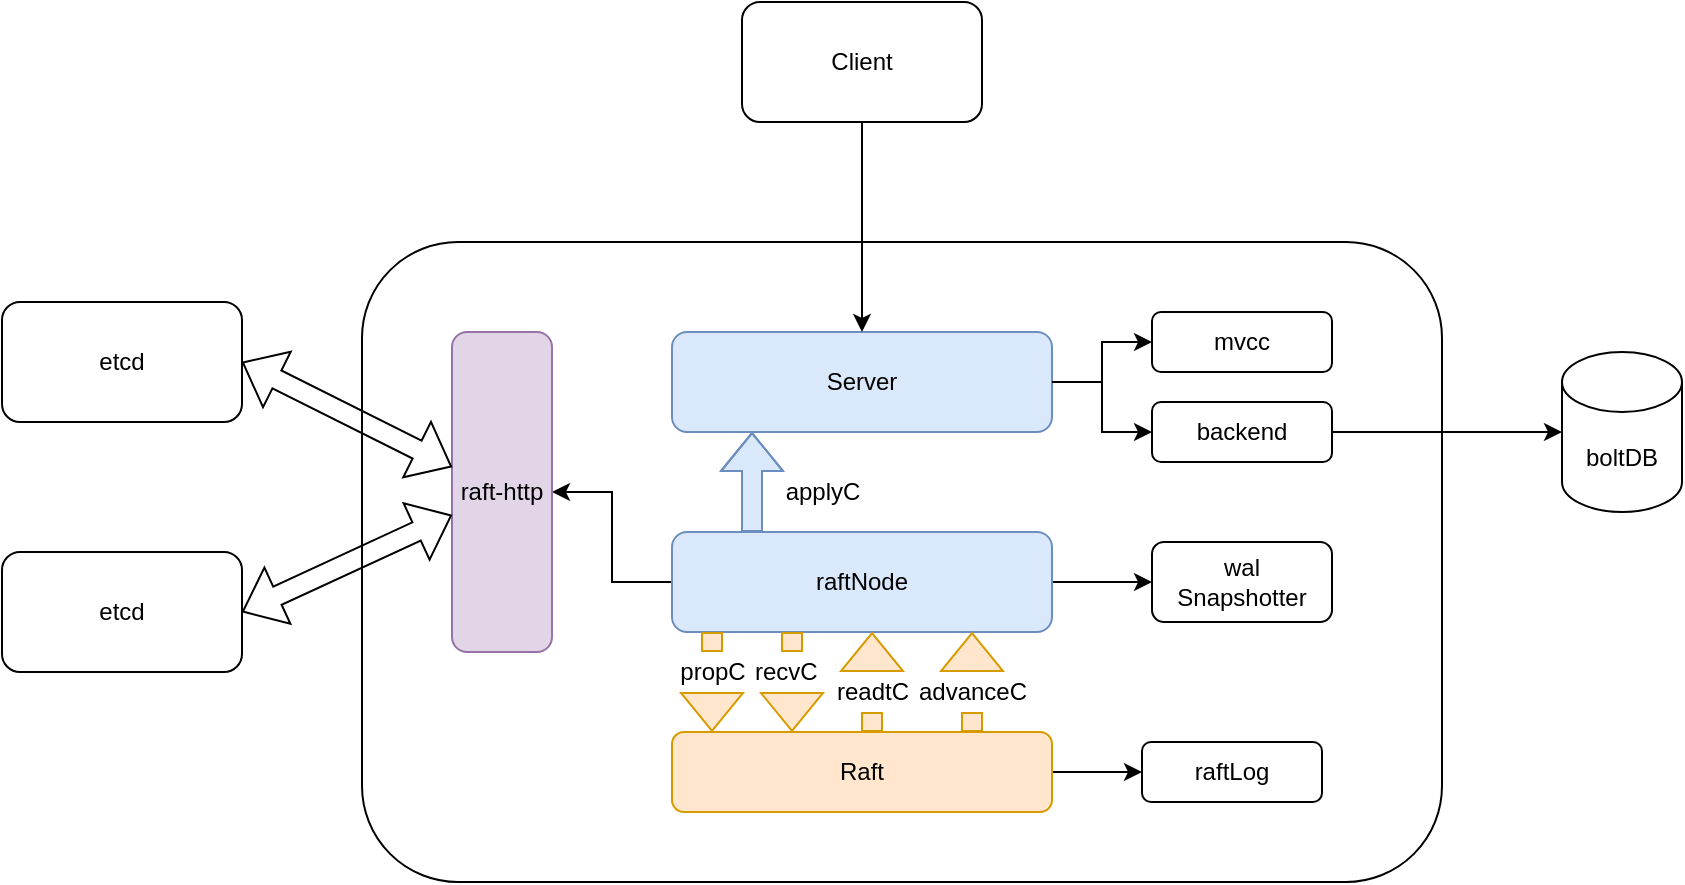 <mxfile version="15.6.8" type="github"><diagram id="XsuQ8nR7xX_qQf-AYgwA" name="第 1 页"><mxGraphModel dx="1422" dy="762" grid="1" gridSize="5" guides="1" tooltips="1" connect="1" arrows="1" fold="1" page="1" pageScale="1" pageWidth="827" pageHeight="1169" math="0" shadow="0"><root><mxCell id="0"/><mxCell id="1" parent="0"/><mxCell id="WVLH2xlrgRP1fE_CVf-3-1" value="" style="rounded=1;whiteSpace=wrap;html=1;" parent="1" vertex="1"><mxGeometry x="375" y="145" width="540" height="320" as="geometry"/></mxCell><mxCell id="WVLH2xlrgRP1fE_CVf-3-39" style="edgeStyle=orthogonalEdgeStyle;rounded=0;orthogonalLoop=1;jettySize=auto;html=1;exitX=1;exitY=0.5;exitDx=0;exitDy=0;" parent="1" source="WVLH2xlrgRP1fE_CVf-3-2" target="WVLH2xlrgRP1fE_CVf-3-37" edge="1"><mxGeometry relative="1" as="geometry"><Array as="points"><mxPoint x="745" y="215"/><mxPoint x="745" y="195"/></Array></mxGeometry></mxCell><mxCell id="WVLH2xlrgRP1fE_CVf-3-2" value="Server" style="rounded=1;whiteSpace=wrap;html=1;fillColor=#dae8fc;strokeColor=#6c8ebf;" parent="1" vertex="1"><mxGeometry x="530" y="190" width="190" height="50" as="geometry"/></mxCell><mxCell id="WVLH2xlrgRP1fE_CVf-3-9" style="edgeStyle=orthogonalEdgeStyle;rounded=0;orthogonalLoop=1;jettySize=auto;html=1;exitX=0;exitY=0.5;exitDx=0;exitDy=0;entryX=1;entryY=0.5;entryDx=0;entryDy=0;" parent="1" source="WVLH2xlrgRP1fE_CVf-3-3" target="WVLH2xlrgRP1fE_CVf-3-8" edge="1"><mxGeometry relative="1" as="geometry"/></mxCell><mxCell id="WVLH2xlrgRP1fE_CVf-3-42" style="edgeStyle=orthogonalEdgeStyle;rounded=0;orthogonalLoop=1;jettySize=auto;html=1;exitX=1;exitY=0.5;exitDx=0;exitDy=0;entryX=0;entryY=0.5;entryDx=0;entryDy=0;" parent="1" source="WVLH2xlrgRP1fE_CVf-3-3" target="WVLH2xlrgRP1fE_CVf-3-41" edge="1"><mxGeometry relative="1" as="geometry"/></mxCell><mxCell id="WVLH2xlrgRP1fE_CVf-3-3" value="raftNode" style="rounded=1;whiteSpace=wrap;html=1;fillColor=#dae8fc;strokeColor=#6c8ebf;" parent="1" vertex="1"><mxGeometry x="530" y="290" width="190" height="50" as="geometry"/></mxCell><mxCell id="WVLH2xlrgRP1fE_CVf-3-44" style="edgeStyle=orthogonalEdgeStyle;rounded=0;orthogonalLoop=1;jettySize=auto;html=1;exitX=1;exitY=0.5;exitDx=0;exitDy=0;entryX=0;entryY=0.5;entryDx=0;entryDy=0;" parent="1" source="WVLH2xlrgRP1fE_CVf-3-4" target="WVLH2xlrgRP1fE_CVf-3-43" edge="1"><mxGeometry relative="1" as="geometry"/></mxCell><mxCell id="WVLH2xlrgRP1fE_CVf-3-4" value="Raft" style="rounded=1;whiteSpace=wrap;html=1;fillColor=#ffe6cc;strokeColor=#d79b00;" parent="1" vertex="1"><mxGeometry x="530" y="390" width="190" height="40" as="geometry"/></mxCell><mxCell id="WVLH2xlrgRP1fE_CVf-3-8" value="raft-http" style="rounded=1;whiteSpace=wrap;html=1;fillColor=#e1d5e7;strokeColor=#9673a6;" parent="1" vertex="1"><mxGeometry x="420" y="190" width="50" height="160" as="geometry"/></mxCell><mxCell id="WVLH2xlrgRP1fE_CVf-3-12" value="" style="shape=flexArrow;endArrow=classic;html=1;rounded=0;startArrow=none;fillColor=#ffe6cc;strokeColor=#d79b00;" parent="1" source="WVLH2xlrgRP1fE_CVf-3-22" edge="1"><mxGeometry width="50" height="50" relative="1" as="geometry"><mxPoint x="630" y="390" as="sourcePoint"/><mxPoint x="630" y="340" as="targetPoint"/></mxGeometry></mxCell><mxCell id="WVLH2xlrgRP1fE_CVf-3-14" value="" style="shape=flexArrow;endArrow=classic;html=1;rounded=0;fillColor=#dae8fc;strokeColor=#6c8ebf;" parent="1" edge="1"><mxGeometry width="50" height="50" relative="1" as="geometry"><mxPoint x="570" y="290" as="sourcePoint"/><mxPoint x="570" y="240" as="targetPoint"/><Array as="points"><mxPoint x="570" y="260"/></Array></mxGeometry></mxCell><mxCell id="WVLH2xlrgRP1fE_CVf-3-16" value="" style="shape=flexArrow;endArrow=classic;html=1;rounded=0;startArrow=none;fillColor=#ffe6cc;strokeColor=#d79b00;" parent="1" source="WVLH2xlrgRP1fE_CVf-3-19" edge="1"><mxGeometry width="50" height="50" relative="1" as="geometry"><mxPoint x="550" y="340" as="sourcePoint"/><mxPoint x="550" y="390" as="targetPoint"/></mxGeometry></mxCell><mxCell id="WVLH2xlrgRP1fE_CVf-3-18" value="applyC" style="text;html=1;align=center;verticalAlign=middle;resizable=0;points=[];autosize=1;strokeColor=none;fillColor=none;" parent="1" vertex="1"><mxGeometry x="580" y="260" width="50" height="20" as="geometry"/></mxCell><mxCell id="WVLH2xlrgRP1fE_CVf-3-19" value="propC" style="text;html=1;align=center;verticalAlign=middle;resizable=0;points=[];autosize=1;strokeColor=none;fillColor=none;" parent="1" vertex="1"><mxGeometry x="525" y="350" width="50" height="20" as="geometry"/></mxCell><mxCell id="WVLH2xlrgRP1fE_CVf-3-20" value="" style="shape=flexArrow;endArrow=none;html=1;rounded=0;fillColor=#ffe6cc;strokeColor=#d79b00;" parent="1" target="WVLH2xlrgRP1fE_CVf-3-19" edge="1"><mxGeometry width="50" height="50" relative="1" as="geometry"><mxPoint x="550" y="340" as="sourcePoint"/><mxPoint x="550" y="390" as="targetPoint"/></mxGeometry></mxCell><mxCell id="WVLH2xlrgRP1fE_CVf-3-23" value="advanceC" style="text;html=1;align=center;verticalAlign=middle;resizable=0;points=[];autosize=1;strokeColor=none;fillColor=none;" parent="1" vertex="1"><mxGeometry x="645" y="360" width="70" height="20" as="geometry"/></mxCell><mxCell id="WVLH2xlrgRP1fE_CVf-3-29" value="" style="shape=flexArrow;endArrow=classic;html=1;rounded=0;startArrow=none;fillColor=#ffe6cc;strokeColor=#d79b00;" parent="1" edge="1"><mxGeometry width="50" height="50" relative="1" as="geometry"><mxPoint x="590" y="370" as="sourcePoint"/><mxPoint x="590" y="390" as="targetPoint"/></mxGeometry></mxCell><mxCell id="WVLH2xlrgRP1fE_CVf-3-30" value="" style="shape=flexArrow;endArrow=none;html=1;rounded=0;fillColor=#ffe6cc;strokeColor=#d79b00;" parent="1" edge="1"><mxGeometry width="50" height="50" relative="1" as="geometry"><mxPoint x="590" y="340" as="sourcePoint"/><mxPoint x="590" y="350" as="targetPoint"/></mxGeometry></mxCell><mxCell id="WVLH2xlrgRP1fE_CVf-3-31" value="&amp;nbsp;recvC" style="text;html=1;align=center;verticalAlign=middle;resizable=0;points=[];autosize=1;strokeColor=none;fillColor=none;" parent="1" vertex="1"><mxGeometry x="560" y="350" width="50" height="20" as="geometry"/></mxCell><mxCell id="WVLH2xlrgRP1fE_CVf-3-22" value="readtC" style="text;html=1;align=center;verticalAlign=middle;resizable=0;points=[];autosize=1;strokeColor=none;fillColor=none;" parent="1" vertex="1"><mxGeometry x="605" y="360" width="50" height="20" as="geometry"/></mxCell><mxCell id="WVLH2xlrgRP1fE_CVf-3-32" value="" style="shape=flexArrow;endArrow=none;html=1;rounded=0;fillColor=#ffe6cc;strokeColor=#d79b00;" parent="1" target="WVLH2xlrgRP1fE_CVf-3-22" edge="1"><mxGeometry width="50" height="50" relative="1" as="geometry"><mxPoint x="630" y="390" as="sourcePoint"/><mxPoint x="630" y="340" as="targetPoint"/></mxGeometry></mxCell><mxCell id="WVLH2xlrgRP1fE_CVf-3-35" value="" style="shape=flexArrow;endArrow=classic;html=1;rounded=0;startArrow=none;fillColor=#ffe6cc;strokeColor=#d79b00;" parent="1" edge="1"><mxGeometry width="50" height="50" relative="1" as="geometry"><mxPoint x="680" y="360.0" as="sourcePoint"/><mxPoint x="680" y="340" as="targetPoint"/></mxGeometry></mxCell><mxCell id="WVLH2xlrgRP1fE_CVf-3-36" value="" style="shape=flexArrow;endArrow=none;html=1;rounded=0;fillColor=#ffe6cc;strokeColor=#d79b00;" parent="1" edge="1"><mxGeometry width="50" height="50" relative="1" as="geometry"><mxPoint x="680" y="390.0" as="sourcePoint"/><mxPoint x="680" y="380.0" as="targetPoint"/></mxGeometry></mxCell><mxCell id="WVLH2xlrgRP1fE_CVf-3-37" value="mvcc" style="rounded=1;whiteSpace=wrap;html=1;" parent="1" vertex="1"><mxGeometry x="770" y="180" width="90" height="30" as="geometry"/></mxCell><mxCell id="WVLH2xlrgRP1fE_CVf-3-46" style="edgeStyle=orthogonalEdgeStyle;rounded=0;orthogonalLoop=1;jettySize=auto;html=1;exitX=1;exitY=0.5;exitDx=0;exitDy=0;" parent="1" source="WVLH2xlrgRP1fE_CVf-3-38" target="WVLH2xlrgRP1fE_CVf-3-45" edge="1"><mxGeometry relative="1" as="geometry"/></mxCell><mxCell id="WVLH2xlrgRP1fE_CVf-3-38" value="backend" style="rounded=1;whiteSpace=wrap;html=1;" parent="1" vertex="1"><mxGeometry x="770" y="225" width="90" height="30" as="geometry"/></mxCell><mxCell id="WVLH2xlrgRP1fE_CVf-3-40" value="" style="endArrow=classic;html=1;rounded=0;exitX=1;exitY=0.5;exitDx=0;exitDy=0;entryX=0;entryY=0.5;entryDx=0;entryDy=0;" parent="1" source="WVLH2xlrgRP1fE_CVf-3-2" target="WVLH2xlrgRP1fE_CVf-3-38" edge="1"><mxGeometry width="50" height="50" relative="1" as="geometry"><mxPoint x="725" y="300" as="sourcePoint"/><mxPoint x="765" y="245" as="targetPoint"/><Array as="points"><mxPoint x="745" y="215"/><mxPoint x="745" y="240"/></Array></mxGeometry></mxCell><mxCell id="WVLH2xlrgRP1fE_CVf-3-41" value="wal&lt;br&gt;Snapshotter" style="rounded=1;whiteSpace=wrap;html=1;" parent="1" vertex="1"><mxGeometry x="770" y="295" width="90" height="40" as="geometry"/></mxCell><mxCell id="WVLH2xlrgRP1fE_CVf-3-43" value="raftLog" style="rounded=1;whiteSpace=wrap;html=1;" parent="1" vertex="1"><mxGeometry x="765" y="395" width="90" height="30" as="geometry"/></mxCell><mxCell id="WVLH2xlrgRP1fE_CVf-3-45" value="boltDB" style="shape=cylinder3;whiteSpace=wrap;html=1;boundedLbl=1;backgroundOutline=1;size=15;" parent="1" vertex="1"><mxGeometry x="975" y="200" width="60" height="80" as="geometry"/></mxCell><mxCell id="WVLH2xlrgRP1fE_CVf-3-47" value="etcd" style="rounded=1;whiteSpace=wrap;html=1;" parent="1" vertex="1"><mxGeometry x="195" y="175" width="120" height="60" as="geometry"/></mxCell><mxCell id="WVLH2xlrgRP1fE_CVf-3-48" value="etcd" style="rounded=1;whiteSpace=wrap;html=1;" parent="1" vertex="1"><mxGeometry x="195" y="300" width="120" height="60" as="geometry"/></mxCell><mxCell id="WVLH2xlrgRP1fE_CVf-3-49" value="" style="shape=flexArrow;endArrow=classic;startArrow=classic;html=1;rounded=0;exitX=1;exitY=0.5;exitDx=0;exitDy=0;" parent="1" source="WVLH2xlrgRP1fE_CVf-3-48" target="WVLH2xlrgRP1fE_CVf-3-8" edge="1"><mxGeometry width="100" height="100" relative="1" as="geometry"><mxPoint x="315" y="380" as="sourcePoint"/><mxPoint x="415" y="280" as="targetPoint"/></mxGeometry></mxCell><mxCell id="WVLH2xlrgRP1fE_CVf-3-51" value="" style="shape=flexArrow;endArrow=classic;startArrow=classic;html=1;rounded=0;exitX=1;exitY=0.5;exitDx=0;exitDy=0;" parent="1" source="WVLH2xlrgRP1fE_CVf-3-47" target="WVLH2xlrgRP1fE_CVf-3-8" edge="1"><mxGeometry width="100" height="100" relative="1" as="geometry"><mxPoint x="315" y="205" as="sourcePoint"/><mxPoint x="405" y="240" as="targetPoint"/></mxGeometry></mxCell><mxCell id="XaAAMYnfVeAVCZEBQdXU-2" style="edgeStyle=orthogonalEdgeStyle;rounded=0;orthogonalLoop=1;jettySize=auto;html=1;exitX=0.5;exitY=1;exitDx=0;exitDy=0;" edge="1" parent="1" source="XaAAMYnfVeAVCZEBQdXU-1" target="WVLH2xlrgRP1fE_CVf-3-2"><mxGeometry relative="1" as="geometry"/></mxCell><mxCell id="XaAAMYnfVeAVCZEBQdXU-1" value="Client" style="rounded=1;whiteSpace=wrap;html=1;" vertex="1" parent="1"><mxGeometry x="565" y="25" width="120" height="60" as="geometry"/></mxCell></root></mxGraphModel></diagram></mxfile>
